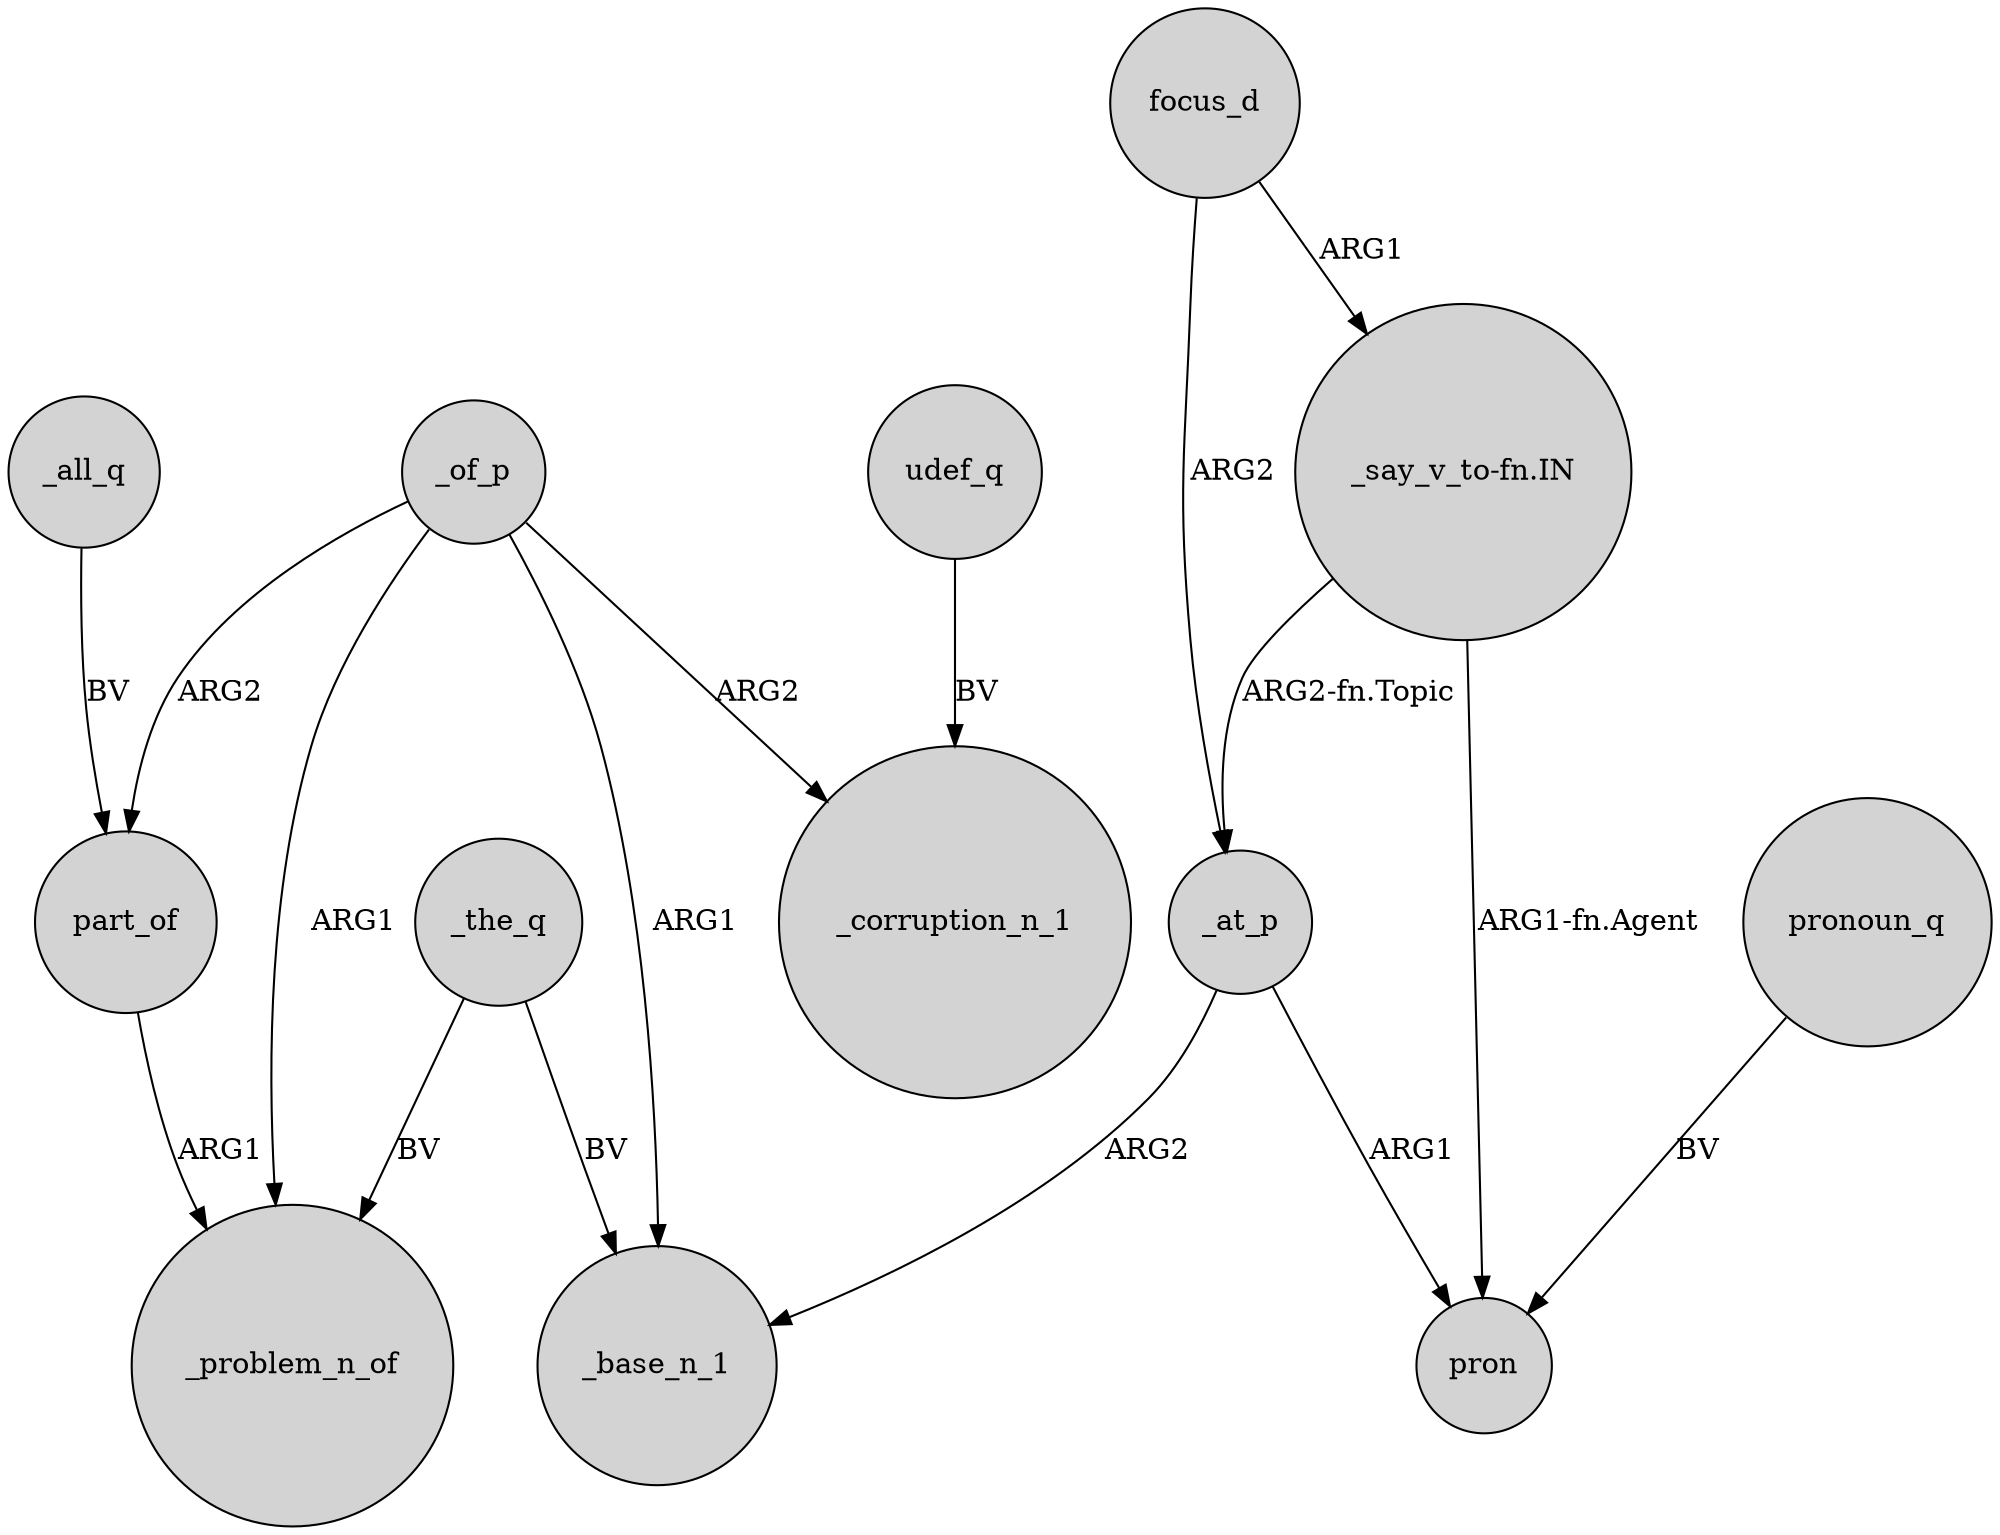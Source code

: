 digraph {
	node [shape=circle style=filled]
	_of_p -> _corruption_n_1 [label=ARG2]
	_the_q -> _base_n_1 [label=BV]
	focus_d -> _at_p [label=ARG2]
	_all_q -> part_of [label=BV]
	udef_q -> _corruption_n_1 [label=BV]
	_of_p -> _problem_n_of [label=ARG1]
	_of_p -> _base_n_1 [label=ARG1]
	_at_p -> pron [label=ARG1]
	part_of -> _problem_n_of [label=ARG1]
	"_say_v_to-fn.IN" -> _at_p [label="ARG2-fn.Topic"]
	_at_p -> _base_n_1 [label=ARG2]
	_of_p -> part_of [label=ARG2]
	focus_d -> "_say_v_to-fn.IN" [label=ARG1]
	_the_q -> _problem_n_of [label=BV]
	"_say_v_to-fn.IN" -> pron [label="ARG1-fn.Agent"]
	pronoun_q -> pron [label=BV]
}
